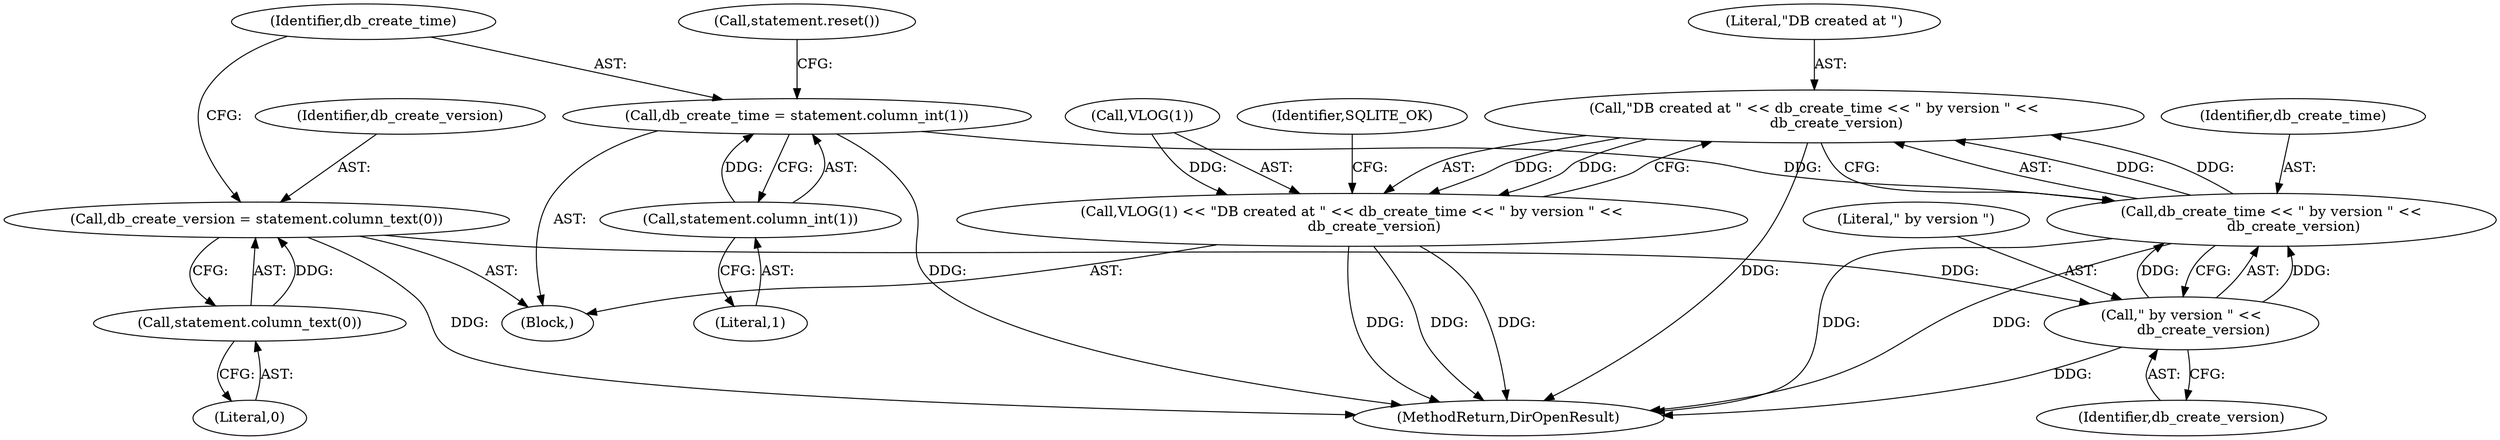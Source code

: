 digraph "0_Chrome_19190765882e272a6a2162c89acdb29110f7e3cf_20@API" {
"1000276" [label="(Call,\"DB created at \" << db_create_time << \" by version \" <<\n          db_create_version)"];
"1000278" [label="(Call,db_create_time << \" by version \" <<\n          db_create_version)"];
"1000268" [label="(Call,db_create_time = statement.column_int(1))"];
"1000270" [label="(Call,statement.column_int(1))"];
"1000280" [label="(Call,\" by version \" <<\n          db_create_version)"];
"1000263" [label="(Call,db_create_version = statement.column_text(0))"];
"1000265" [label="(Call,statement.column_text(0))"];
"1000273" [label="(Call,VLOG(1) << \"DB created at \" << db_create_time << \" by version \" <<\n          db_create_version)"];
"1000285" [label="(Identifier,SQLITE_OK)"];
"1000249" [label="(Block,)"];
"1000268" [label="(Call,db_create_time = statement.column_int(1))"];
"1000265" [label="(Call,statement.column_text(0))"];
"1000274" [label="(Call,VLOG(1))"];
"1000277" [label="(Literal,\"DB created at \")"];
"1000279" [label="(Identifier,db_create_time)"];
"1000278" [label="(Call,db_create_time << \" by version \" <<\n          db_create_version)"];
"1000264" [label="(Identifier,db_create_version)"];
"1000266" [label="(Literal,0)"];
"1000270" [label="(Call,statement.column_int(1))"];
"1000276" [label="(Call,\"DB created at \" << db_create_time << \" by version \" <<\n          db_create_version)"];
"1000281" [label="(Literal,\" by version \")"];
"1000272" [label="(Call,statement.reset())"];
"1000263" [label="(Call,db_create_version = statement.column_text(0))"];
"1000269" [label="(Identifier,db_create_time)"];
"1000282" [label="(Identifier,db_create_version)"];
"1000294" [label="(MethodReturn,DirOpenResult)"];
"1000273" [label="(Call,VLOG(1) << \"DB created at \" << db_create_time << \" by version \" <<\n          db_create_version)"];
"1000280" [label="(Call,\" by version \" <<\n          db_create_version)"];
"1000271" [label="(Literal,1)"];
"1000276" -> "1000273"  [label="AST: "];
"1000276" -> "1000278"  [label="CFG: "];
"1000277" -> "1000276"  [label="AST: "];
"1000278" -> "1000276"  [label="AST: "];
"1000273" -> "1000276"  [label="CFG: "];
"1000276" -> "1000294"  [label="DDG: "];
"1000276" -> "1000273"  [label="DDG: "];
"1000276" -> "1000273"  [label="DDG: "];
"1000278" -> "1000276"  [label="DDG: "];
"1000278" -> "1000276"  [label="DDG: "];
"1000278" -> "1000280"  [label="CFG: "];
"1000279" -> "1000278"  [label="AST: "];
"1000280" -> "1000278"  [label="AST: "];
"1000278" -> "1000294"  [label="DDG: "];
"1000278" -> "1000294"  [label="DDG: "];
"1000268" -> "1000278"  [label="DDG: "];
"1000280" -> "1000278"  [label="DDG: "];
"1000280" -> "1000278"  [label="DDG: "];
"1000268" -> "1000249"  [label="AST: "];
"1000268" -> "1000270"  [label="CFG: "];
"1000269" -> "1000268"  [label="AST: "];
"1000270" -> "1000268"  [label="AST: "];
"1000272" -> "1000268"  [label="CFG: "];
"1000268" -> "1000294"  [label="DDG: "];
"1000270" -> "1000268"  [label="DDG: "];
"1000270" -> "1000271"  [label="CFG: "];
"1000271" -> "1000270"  [label="AST: "];
"1000280" -> "1000282"  [label="CFG: "];
"1000281" -> "1000280"  [label="AST: "];
"1000282" -> "1000280"  [label="AST: "];
"1000280" -> "1000294"  [label="DDG: "];
"1000263" -> "1000280"  [label="DDG: "];
"1000263" -> "1000249"  [label="AST: "];
"1000263" -> "1000265"  [label="CFG: "];
"1000264" -> "1000263"  [label="AST: "];
"1000265" -> "1000263"  [label="AST: "];
"1000269" -> "1000263"  [label="CFG: "];
"1000263" -> "1000294"  [label="DDG: "];
"1000265" -> "1000263"  [label="DDG: "];
"1000265" -> "1000266"  [label="CFG: "];
"1000266" -> "1000265"  [label="AST: "];
"1000273" -> "1000249"  [label="AST: "];
"1000274" -> "1000273"  [label="AST: "];
"1000285" -> "1000273"  [label="CFG: "];
"1000273" -> "1000294"  [label="DDG: "];
"1000273" -> "1000294"  [label="DDG: "];
"1000273" -> "1000294"  [label="DDG: "];
"1000274" -> "1000273"  [label="DDG: "];
}
